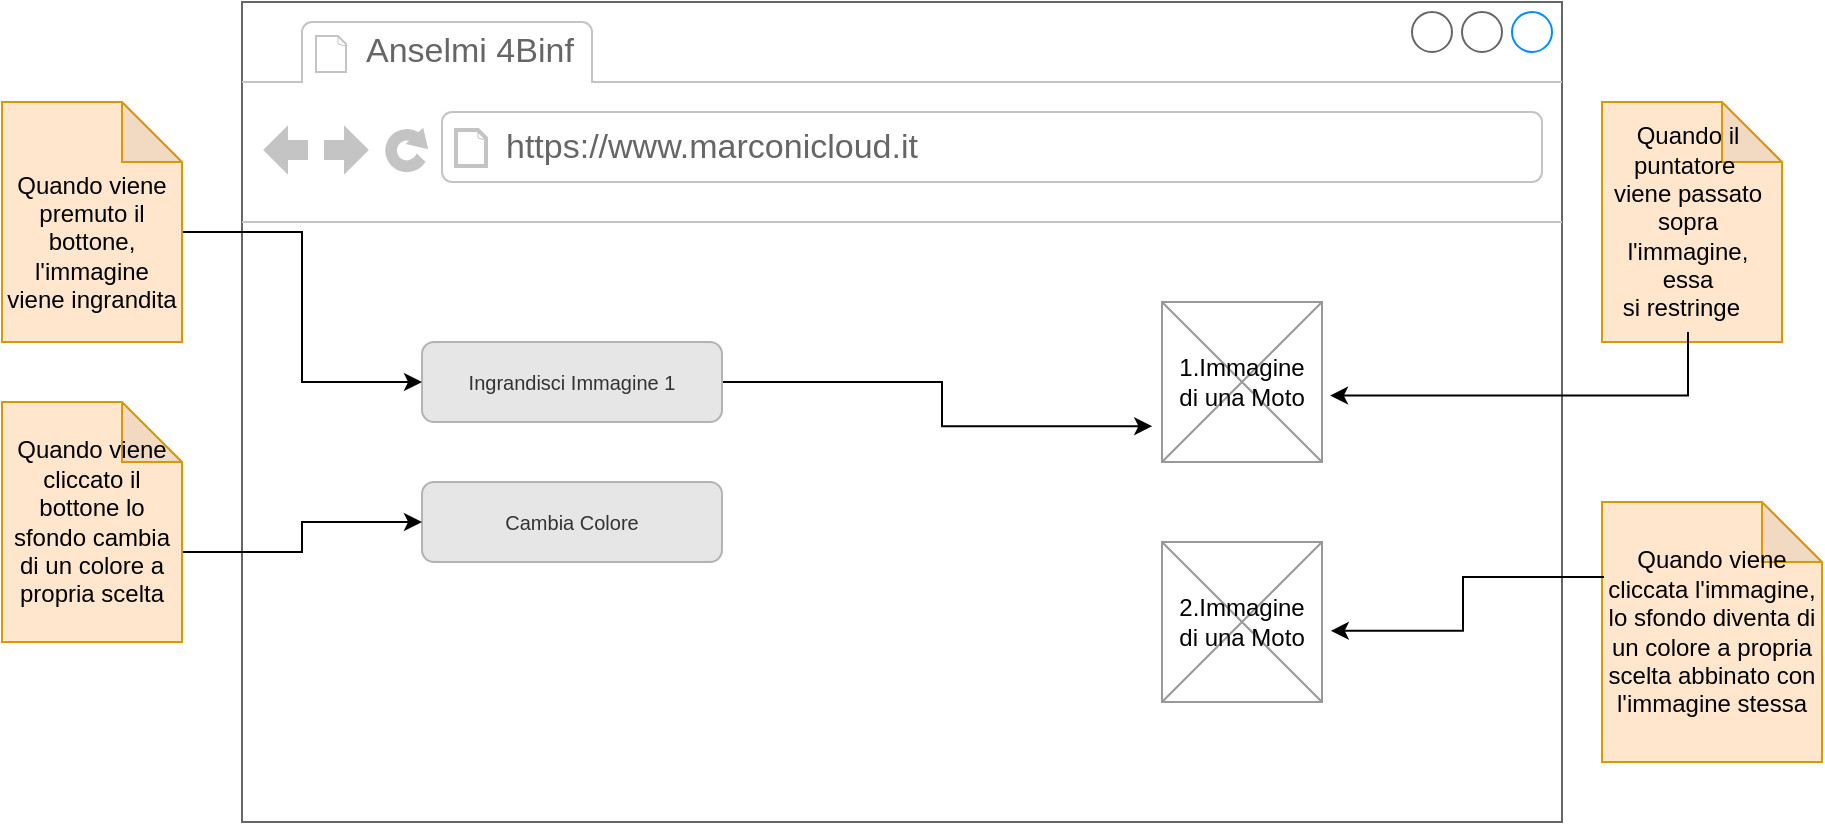 <mxfile version="14.4.2" type="github">
  <diagram id="6oG2rA0FdBYTYJQEiNRq" name="Page-1">
    <mxGraphModel dx="1707" dy="503" grid="1" gridSize="10" guides="1" tooltips="1" connect="1" arrows="1" fold="1" page="1" pageScale="1" pageWidth="827" pageHeight="1169" math="0" shadow="0">
      <root>
        <mxCell id="0" />
        <mxCell id="1" parent="0" />
        <mxCell id="BauD2fwMcMvfJoYQSg5D-1" value="" style="strokeWidth=1;shadow=0;dashed=0;align=center;html=1;shape=mxgraph.mockup.containers.browserWindow;rSize=0;strokeColor=#666666;strokeColor2=#008cff;strokeColor3=#c4c4c4;mainText=,;recursiveResize=0;" parent="1" vertex="1">
          <mxGeometry x="100" y="120" width="660" height="410" as="geometry" />
        </mxCell>
        <mxCell id="BauD2fwMcMvfJoYQSg5D-2" value="Anselmi 4Binf" style="strokeWidth=1;shadow=0;dashed=0;align=center;html=1;shape=mxgraph.mockup.containers.anchor;fontSize=17;fontColor=#666666;align=left;" parent="BauD2fwMcMvfJoYQSg5D-1" vertex="1">
          <mxGeometry x="60" y="12" width="110" height="26" as="geometry" />
        </mxCell>
        <mxCell id="BauD2fwMcMvfJoYQSg5D-3" value="https://www.marconicloud.it" style="strokeWidth=1;shadow=0;dashed=0;align=center;html=1;shape=mxgraph.mockup.containers.anchor;rSize=0;fontSize=17;fontColor=#666666;align=left;" parent="BauD2fwMcMvfJoYQSg5D-1" vertex="1">
          <mxGeometry x="130" y="60" width="250" height="26" as="geometry" />
        </mxCell>
        <mxCell id="BauD2fwMcMvfJoYQSg5D-37" style="edgeStyle=orthogonalEdgeStyle;rounded=0;orthogonalLoop=1;jettySize=auto;html=1;exitX=1;exitY=0.5;exitDx=0;exitDy=0;entryX=-0.061;entryY=0.776;entryDx=0;entryDy=0;entryPerimeter=0;" parent="BauD2fwMcMvfJoYQSg5D-1" source="BauD2fwMcMvfJoYQSg5D-10" target="BauD2fwMcMvfJoYQSg5D-32" edge="1">
          <mxGeometry relative="1" as="geometry" />
        </mxCell>
        <mxCell id="BauD2fwMcMvfJoYQSg5D-10" value="Ingrandisci Immagine 1" style="rounded=1;html=1;shadow=0;dashed=0;whiteSpace=wrap;fontSize=10;fillColor=#E6E6E6;align=center;strokeColor=#B3B3B3;fontColor=#333333;" parent="BauD2fwMcMvfJoYQSg5D-1" vertex="1">
          <mxGeometry x="90" y="170" width="150" height="40" as="geometry" />
        </mxCell>
        <mxCell id="BauD2fwMcMvfJoYQSg5D-21" value="Cambia Colore" style="rounded=1;html=1;shadow=0;dashed=0;whiteSpace=wrap;fontSize=10;fillColor=#E6E6E6;align=center;strokeColor=#B3B3B3;fontColor=#333333;" parent="BauD2fwMcMvfJoYQSg5D-1" vertex="1">
          <mxGeometry x="90" y="240" width="150" height="40" as="geometry" />
        </mxCell>
        <mxCell id="BauD2fwMcMvfJoYQSg5D-32" value="" style="verticalLabelPosition=bottom;shadow=0;dashed=0;align=center;html=1;verticalAlign=top;strokeWidth=1;shape=mxgraph.mockup.graphics.simpleIcon;strokeColor=#999999;" parent="BauD2fwMcMvfJoYQSg5D-1" vertex="1">
          <mxGeometry x="460" y="150" width="80" height="80" as="geometry" />
        </mxCell>
        <mxCell id="BauD2fwMcMvfJoYQSg5D-34" value="" style="verticalLabelPosition=bottom;shadow=0;dashed=0;align=center;html=1;verticalAlign=top;strokeWidth=1;shape=mxgraph.mockup.graphics.simpleIcon;strokeColor=#999999;" parent="BauD2fwMcMvfJoYQSg5D-1" vertex="1">
          <mxGeometry x="460" y="270" width="80" height="80" as="geometry" />
        </mxCell>
        <mxCell id="pb7L9quPF_kdo1fASk10-2" value="1.Immagine di una Moto" style="text;html=1;strokeColor=none;fillColor=none;align=center;verticalAlign=middle;whiteSpace=wrap;rounded=0;" parent="BauD2fwMcMvfJoYQSg5D-1" vertex="1">
          <mxGeometry x="480" y="180" width="40" height="20" as="geometry" />
        </mxCell>
        <mxCell id="pb7L9quPF_kdo1fASk10-3" value="2.Immagine di una Moto" style="text;html=1;strokeColor=none;fillColor=none;align=center;verticalAlign=middle;whiteSpace=wrap;rounded=0;" parent="BauD2fwMcMvfJoYQSg5D-1" vertex="1">
          <mxGeometry x="480" y="300" width="40" height="20" as="geometry" />
        </mxCell>
        <mxCell id="BauD2fwMcMvfJoYQSg5D-15" style="edgeStyle=orthogonalEdgeStyle;rounded=0;orthogonalLoop=1;jettySize=auto;html=1;exitX=0;exitY=0;exitDx=80;exitDy=65;exitPerimeter=0;" parent="1" source="BauD2fwMcMvfJoYQSg5D-13" target="BauD2fwMcMvfJoYQSg5D-10" edge="1">
          <mxGeometry relative="1" as="geometry" />
        </mxCell>
        <mxCell id="BauD2fwMcMvfJoYQSg5D-13" value="" style="shape=note;whiteSpace=wrap;html=1;backgroundOutline=1;darkOpacity=0.05;fillColor=#ffe6cc;strokeColor=#d79b00;" parent="1" vertex="1">
          <mxGeometry x="-20" y="170" width="90" height="120" as="geometry" />
        </mxCell>
        <mxCell id="BauD2fwMcMvfJoYQSg5D-16" value="Quando viene premuto il bottone, l&#39;immagine viene ingrandita&lt;br&gt;" style="text;html=1;strokeColor=none;fillColor=none;align=center;verticalAlign=middle;whiteSpace=wrap;rounded=0;" parent="1" vertex="1">
          <mxGeometry x="-20" y="202.5" width="90" height="75" as="geometry" />
        </mxCell>
        <mxCell id="BauD2fwMcMvfJoYQSg5D-14" value="" style="shape=note;whiteSpace=wrap;html=1;backgroundOutline=1;darkOpacity=0.05;fillColor=#ffe6cc;strokeColor=#d79b00;" parent="1" vertex="1">
          <mxGeometry x="780" y="170" width="90" height="120" as="geometry" />
        </mxCell>
        <mxCell id="BauD2fwMcMvfJoYQSg5D-33" style="edgeStyle=orthogonalEdgeStyle;rounded=0;orthogonalLoop=1;jettySize=auto;html=1;exitX=0.5;exitY=1;exitDx=0;exitDy=0;entryX=1.05;entryY=0.585;entryDx=0;entryDy=0;entryPerimeter=0;" parent="1" source="BauD2fwMcMvfJoYQSg5D-20" target="BauD2fwMcMvfJoYQSg5D-32" edge="1">
          <mxGeometry relative="1" as="geometry" />
        </mxCell>
        <mxCell id="BauD2fwMcMvfJoYQSg5D-20" value="Quando il puntatore&amp;nbsp; viene passato sopra l&#39;immagine, essa&lt;br&gt;si restringe&amp;nbsp;&amp;nbsp;" style="text;html=1;strokeColor=none;fillColor=none;align=center;verticalAlign=middle;whiteSpace=wrap;rounded=0;" parent="1" vertex="1">
          <mxGeometry x="780" y="175" width="86" height="110" as="geometry" />
        </mxCell>
        <mxCell id="BauD2fwMcMvfJoYQSg5D-23" style="edgeStyle=orthogonalEdgeStyle;rounded=0;orthogonalLoop=1;jettySize=auto;html=1;exitX=0;exitY=0;exitDx=90;exitDy=75;exitPerimeter=0;" parent="1" source="BauD2fwMcMvfJoYQSg5D-22" target="BauD2fwMcMvfJoYQSg5D-21" edge="1">
          <mxGeometry relative="1" as="geometry" />
        </mxCell>
        <mxCell id="BauD2fwMcMvfJoYQSg5D-22" value="" style="shape=note;whiteSpace=wrap;html=1;backgroundOutline=1;darkOpacity=0.05;fillColor=#ffe6cc;strokeColor=#d79b00;" parent="1" vertex="1">
          <mxGeometry x="-20" y="320" width="90" height="120" as="geometry" />
        </mxCell>
        <mxCell id="BauD2fwMcMvfJoYQSg5D-24" value="Quando viene cliccato il bottone lo sfondo cambia di un colore a propria scelta" style="text;html=1;strokeColor=none;fillColor=none;align=center;verticalAlign=middle;whiteSpace=wrap;rounded=0;" parent="1" vertex="1">
          <mxGeometry x="-20" y="320" width="90" height="120" as="geometry" />
        </mxCell>
        <mxCell id="BauD2fwMcMvfJoYQSg5D-29" value="" style="shape=note;whiteSpace=wrap;html=1;backgroundOutline=1;darkOpacity=0.05;fillColor=#ffe6cc;strokeColor=#d79b00;" parent="1" vertex="1">
          <mxGeometry x="780" y="370" width="110" height="130" as="geometry" />
        </mxCell>
        <mxCell id="BauD2fwMcMvfJoYQSg5D-36" style="edgeStyle=orthogonalEdgeStyle;rounded=0;orthogonalLoop=1;jettySize=auto;html=1;exitX=0;exitY=0.25;exitDx=0;exitDy=0;entryX=1.055;entryY=0.555;entryDx=0;entryDy=0;entryPerimeter=0;" parent="1" source="BauD2fwMcMvfJoYQSg5D-31" target="BauD2fwMcMvfJoYQSg5D-34" edge="1">
          <mxGeometry relative="1" as="geometry" />
        </mxCell>
        <mxCell id="BauD2fwMcMvfJoYQSg5D-31" value="Quando viene cliccata l&#39;immagine, lo sfondo diventa di un colore a propria scelta abbinato con l&#39;immagine stessa" style="text;html=1;strokeColor=none;fillColor=none;align=center;verticalAlign=middle;whiteSpace=wrap;rounded=0;" parent="1" vertex="1">
          <mxGeometry x="781" y="380" width="108" height="110" as="geometry" />
        </mxCell>
      </root>
    </mxGraphModel>
  </diagram>
</mxfile>
